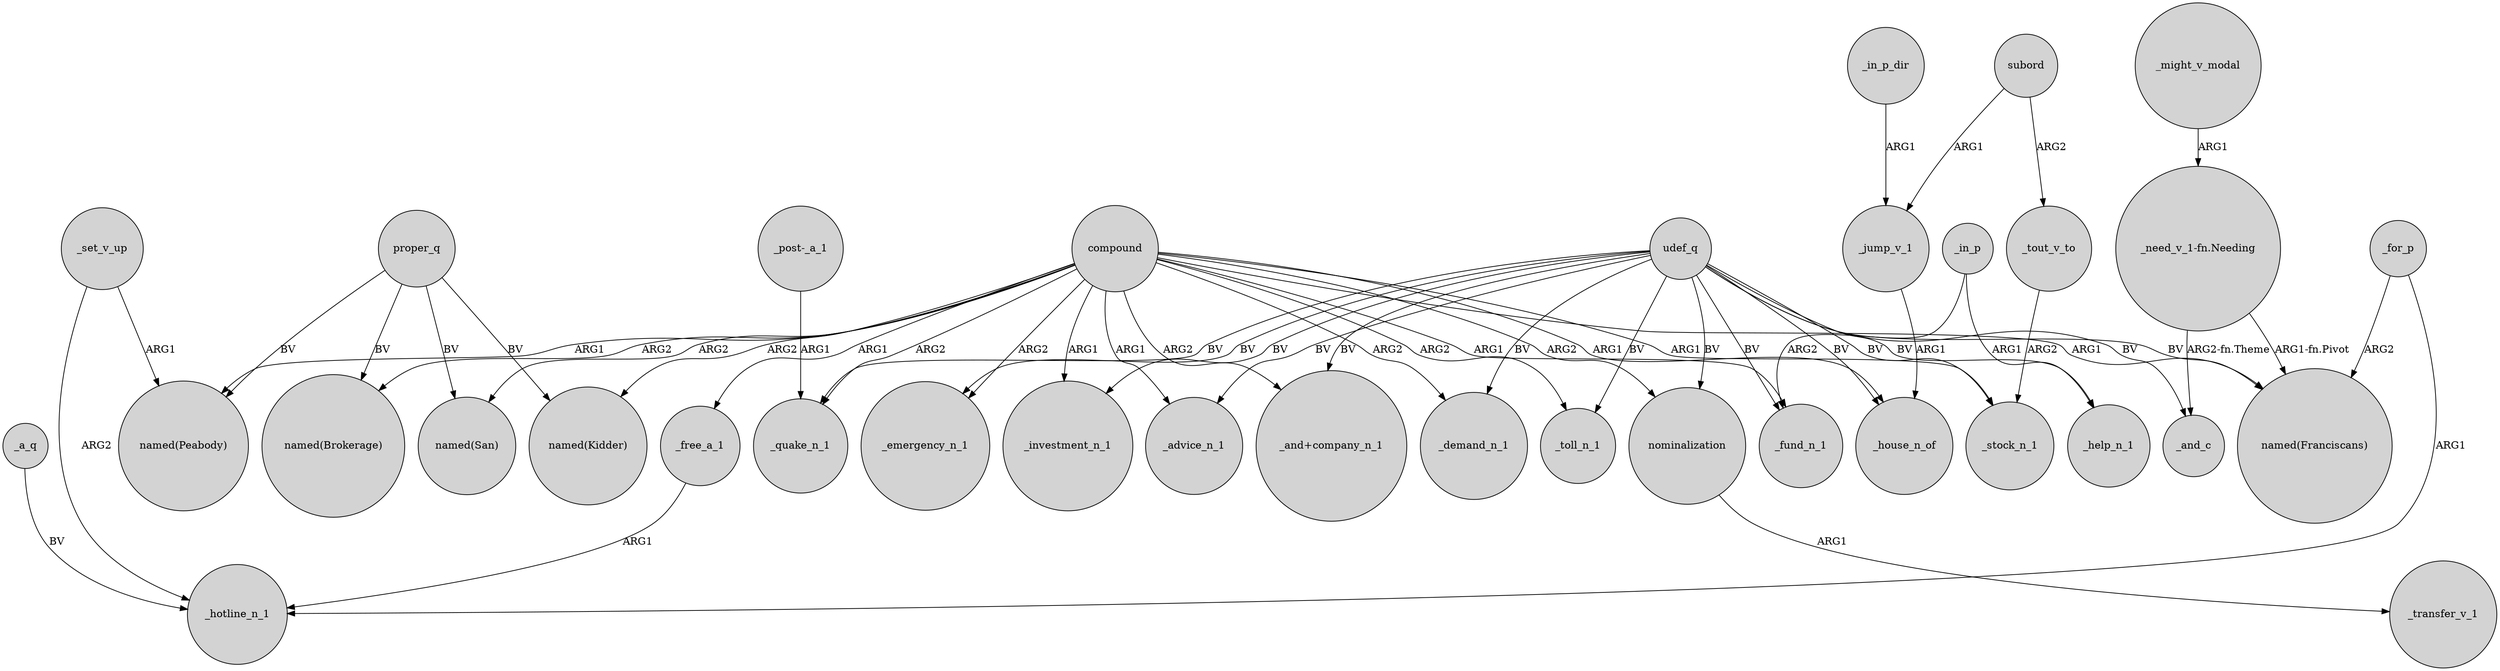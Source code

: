 digraph {
	node [shape=circle style=filled]
	compound -> "named(Kidder)" [label=ARG2]
	"_need_v_1-fn.Needing" -> "named(Franciscans)" [label="ARG1-fn.Pivot"]
	compound -> _emergency_n_1 [label=ARG2]
	_set_v_up -> "named(Peabody)" [label=ARG1]
	subord -> _tout_v_to [label=ARG2]
	proper_q -> "named(Brokerage)" [label=BV]
	_set_v_up -> _hotline_n_1 [label=ARG2]
	compound -> _free_a_1 [label=ARG1]
	compound -> "named(San)" [label=ARG2]
	_jump_v_1 -> _house_n_of [label=ARG1]
	_tout_v_to -> _stock_n_1 [label=ARG2]
	_might_v_modal -> "_need_v_1-fn.Needing" [label=ARG1]
	compound -> _toll_n_1 [label=ARG2]
	compound -> _stock_n_1 [label=ARG1]
	compound -> nominalization [label=ARG2]
	_in_p_dir -> _jump_v_1 [label=ARG1]
	proper_q -> "named(Peabody)" [label=BV]
	udef_q -> _advice_n_1 [label=BV]
	"_post-_a_1" -> _quake_n_1 [label=ARG1]
	compound -> _investment_n_1 [label=ARG1]
	_free_a_1 -> _hotline_n_1 [label=ARG1]
	compound -> _advice_n_1 [label=ARG1]
	_for_p -> _hotline_n_1 [label=ARG1]
	_in_p -> _help_n_1 [label=ARG1]
	_in_p -> _fund_n_1 [label=ARG2]
	udef_q -> _stock_n_1 [label=BV]
	_for_p -> "named(Franciscans)" [label=ARG2]
	compound -> _fund_n_1 [label=ARG1]
	compound -> _house_n_of [label=ARG1]
	compound -> "named(Peabody)" [label=ARG1]
	compound -> "_and+company_n_1" [label=ARG2]
	udef_q -> _demand_n_1 [label=BV]
	proper_q -> "named(Kidder)" [label=BV]
	compound -> "named(Franciscans)" [label=ARG1]
	udef_q -> _emergency_n_1 [label=BV]
	udef_q -> _toll_n_1 [label=BV]
	"_need_v_1-fn.Needing" -> _and_c [label="ARG2-fn.Theme"]
	udef_q -> _fund_n_1 [label=BV]
	udef_q -> _help_n_1 [label=BV]
	udef_q -> nominalization [label=BV]
	compound -> _demand_n_1 [label=ARG2]
	udef_q -> _house_n_of [label=BV]
	subord -> _jump_v_1 [label=ARG1]
	udef_q -> "named(Franciscans)" [label=BV]
	udef_q -> _investment_n_1 [label=BV]
	udef_q -> "_and+company_n_1" [label=BV]
	nominalization -> _transfer_v_1 [label=ARG1]
	proper_q -> "named(San)" [label=BV]
	_a_q -> _hotline_n_1 [label=BV]
	udef_q -> _quake_n_1 [label=BV]
	udef_q -> _and_c [label=BV]
	compound -> _quake_n_1 [label=ARG2]
	compound -> "named(Brokerage)" [label=ARG2]
}
